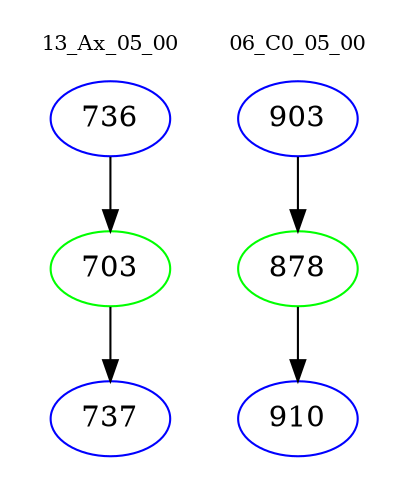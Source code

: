 digraph{
subgraph cluster_0 {
color = white
label = "13_Ax_05_00";
fontsize=10;
T0_736 [label="736", color="blue"]
T0_736 -> T0_703 [color="black"]
T0_703 [label="703", color="green"]
T0_703 -> T0_737 [color="black"]
T0_737 [label="737", color="blue"]
}
subgraph cluster_1 {
color = white
label = "06_C0_05_00";
fontsize=10;
T1_903 [label="903", color="blue"]
T1_903 -> T1_878 [color="black"]
T1_878 [label="878", color="green"]
T1_878 -> T1_910 [color="black"]
T1_910 [label="910", color="blue"]
}
}
